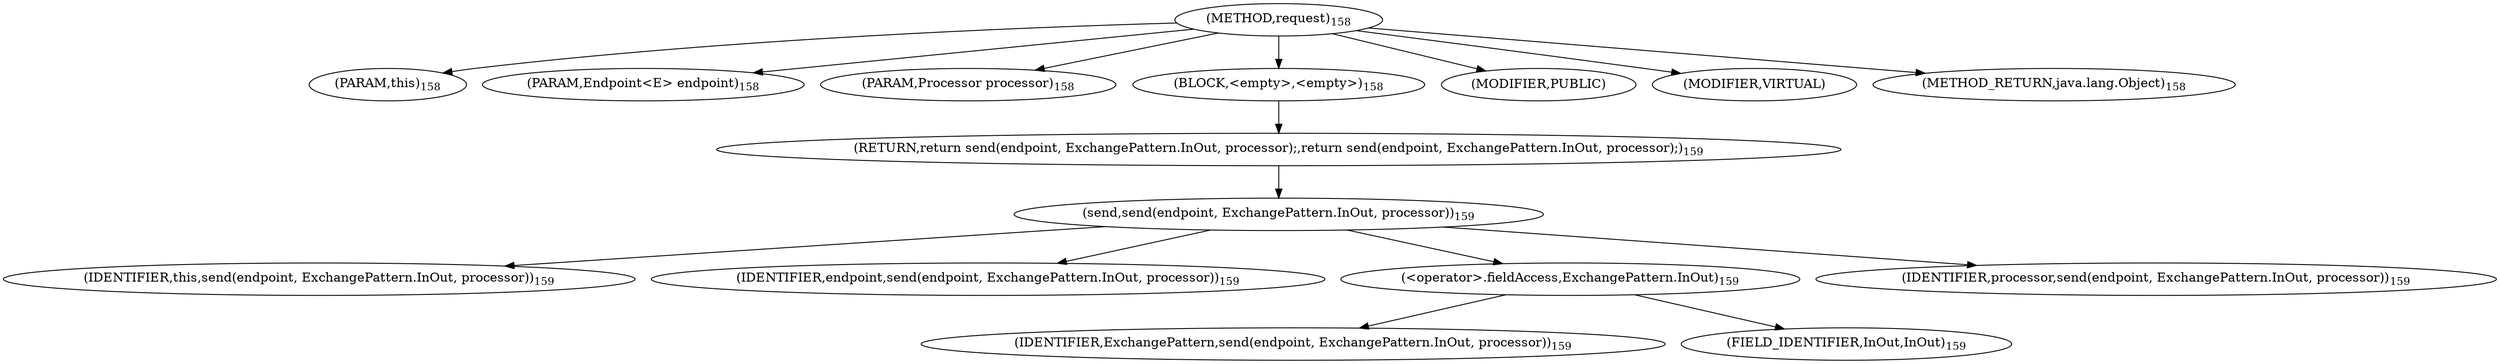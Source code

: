 digraph "request" {  
"520" [label = <(METHOD,request)<SUB>158</SUB>> ]
"56" [label = <(PARAM,this)<SUB>158</SUB>> ]
"521" [label = <(PARAM,Endpoint&lt;E&gt; endpoint)<SUB>158</SUB>> ]
"522" [label = <(PARAM,Processor processor)<SUB>158</SUB>> ]
"523" [label = <(BLOCK,&lt;empty&gt;,&lt;empty&gt;)<SUB>158</SUB>> ]
"524" [label = <(RETURN,return send(endpoint, ExchangePattern.InOut, processor);,return send(endpoint, ExchangePattern.InOut, processor);)<SUB>159</SUB>> ]
"525" [label = <(send,send(endpoint, ExchangePattern.InOut, processor))<SUB>159</SUB>> ]
"55" [label = <(IDENTIFIER,this,send(endpoint, ExchangePattern.InOut, processor))<SUB>159</SUB>> ]
"526" [label = <(IDENTIFIER,endpoint,send(endpoint, ExchangePattern.InOut, processor))<SUB>159</SUB>> ]
"527" [label = <(&lt;operator&gt;.fieldAccess,ExchangePattern.InOut)<SUB>159</SUB>> ]
"528" [label = <(IDENTIFIER,ExchangePattern,send(endpoint, ExchangePattern.InOut, processor))<SUB>159</SUB>> ]
"529" [label = <(FIELD_IDENTIFIER,InOut,InOut)<SUB>159</SUB>> ]
"530" [label = <(IDENTIFIER,processor,send(endpoint, ExchangePattern.InOut, processor))<SUB>159</SUB>> ]
"531" [label = <(MODIFIER,PUBLIC)> ]
"532" [label = <(MODIFIER,VIRTUAL)> ]
"533" [label = <(METHOD_RETURN,java.lang.Object)<SUB>158</SUB>> ]
  "520" -> "56" 
  "520" -> "521" 
  "520" -> "522" 
  "520" -> "523" 
  "520" -> "531" 
  "520" -> "532" 
  "520" -> "533" 
  "523" -> "524" 
  "524" -> "525" 
  "525" -> "55" 
  "525" -> "526" 
  "525" -> "527" 
  "525" -> "530" 
  "527" -> "528" 
  "527" -> "529" 
}
